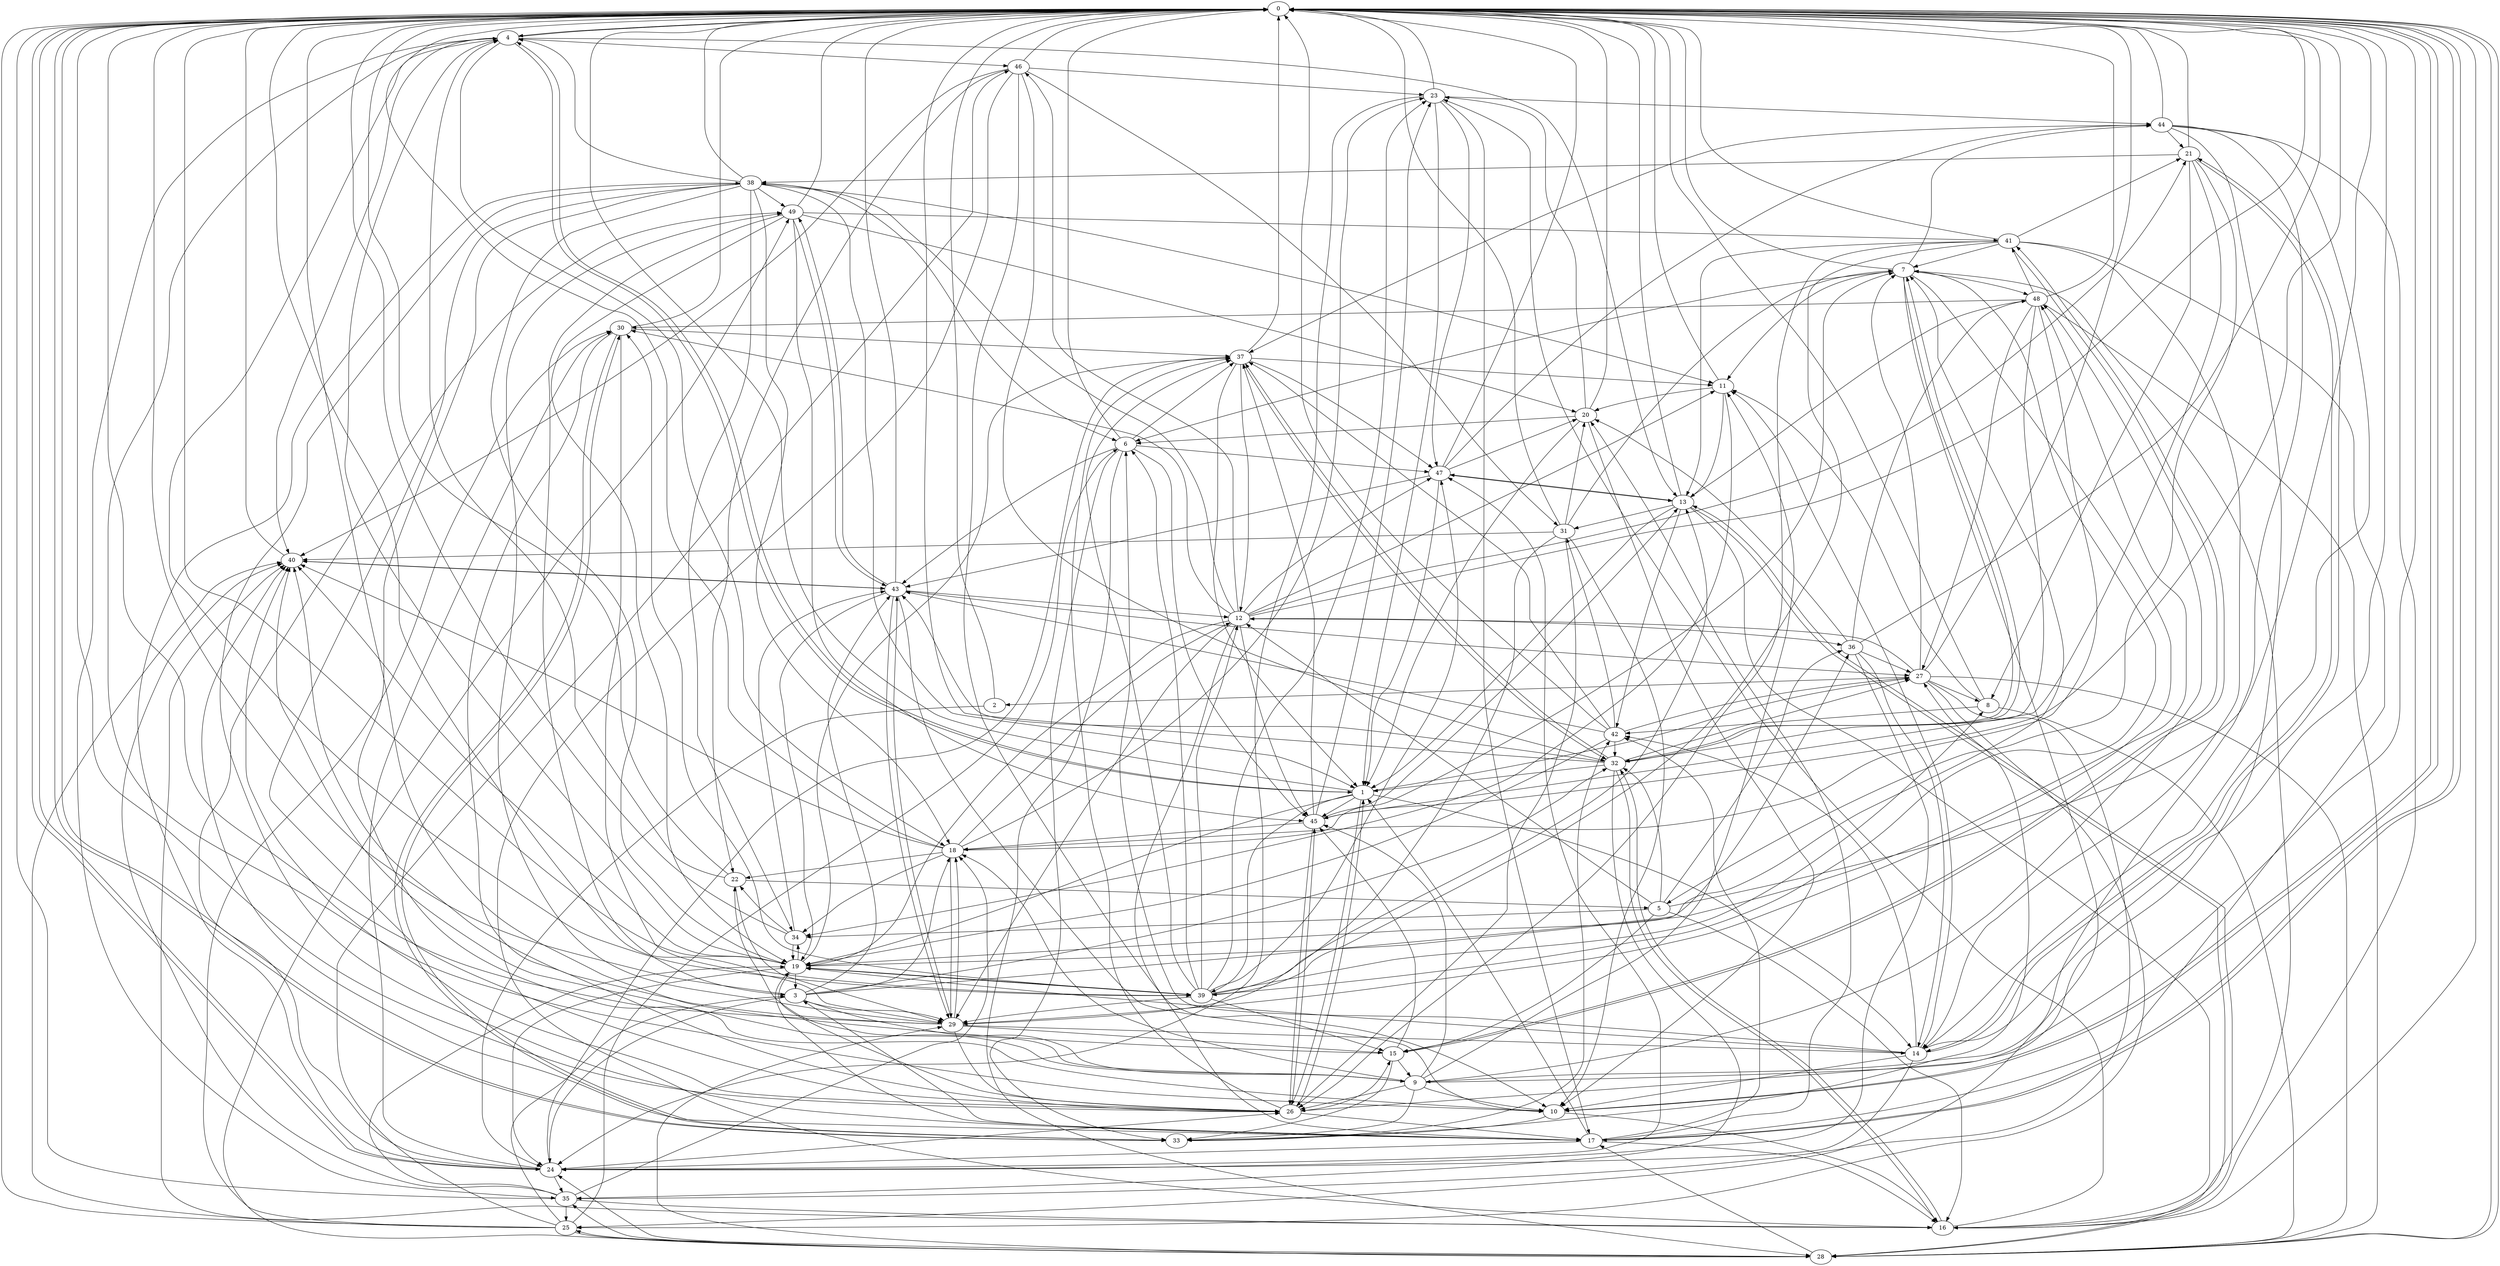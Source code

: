 strict digraph "" {
	0	 [component_delay=3];
	4	 [component_delay=3];
	0 -> 4	 [wire_delay=1];
	10	 [component_delay=3];
	0 -> 10	 [wire_delay=1];
	17	 [component_delay=3];
	0 -> 17	 [wire_delay=1];
	24	 [component_delay=3];
	0 -> 24	 [wire_delay=1];
	28	 [component_delay=3];
	0 -> 28	 [wire_delay=1];
	33	 [component_delay=3];
	0 -> 33	 [wire_delay=1];
	1	 [component_delay=3];
	1 -> 0	 [wire_delay=1];
	1 -> 4	 [wire_delay=1];
	14	 [component_delay=3];
	1 -> 14	 [wire_delay=1];
	19	 [component_delay=3];
	1 -> 19	 [wire_delay=1];
	26	 [component_delay=3];
	1 -> 26	 [wire_delay=1];
	27	 [component_delay=3];
	1 -> 27	 [wire_delay=1];
	39	 [component_delay=3];
	1 -> 39	 [wire_delay=1];
	45	 [component_delay=3];
	1 -> 45	 [wire_delay=1];
	2	 [component_delay=3];
	2 -> 0	 [wire_delay=1];
	2 -> 24	 [wire_delay=1];
	3	 [component_delay=3];
	3 -> 0	 [wire_delay=1];
	9	 [component_delay=3];
	3 -> 9	 [wire_delay=1];
	18	 [component_delay=3];
	3 -> 18	 [wire_delay=1];
	3 -> 24	 [wire_delay=1];
	29	 [component_delay=3];
	3 -> 29	 [wire_delay=1];
	32	 [component_delay=3];
	3 -> 32	 [wire_delay=1];
	36	 [component_delay=3];
	3 -> 36	 [wire_delay=1];
	43	 [component_delay=3];
	3 -> 43	 [wire_delay=1];
	4 -> 0	 [wire_delay=1];
	4 -> 1	 [wire_delay=1];
	13	 [component_delay=3];
	4 -> 13	 [wire_delay=1];
	4 -> 18	 [wire_delay=1];
	35	 [component_delay=3];
	4 -> 35	 [wire_delay=1];
	4 -> 39	 [wire_delay=1];
	40	 [component_delay=3];
	4 -> 40	 [wire_delay=1];
	46	 [component_delay=3];
	4 -> 46	 [wire_delay=1];
	5	 [component_delay=3];
	5 -> 0	 [wire_delay=1];
	12	 [component_delay=3];
	5 -> 12	 [wire_delay=1];
	15	 [component_delay=3];
	5 -> 15	 [wire_delay=1];
	16	 [component_delay=3];
	5 -> 16	 [wire_delay=1];
	5 -> 32	 [wire_delay=1];
	34	 [component_delay=3];
	5 -> 34	 [wire_delay=1];
	5 -> 36	 [wire_delay=1];
	6	 [component_delay=3];
	6 -> 0	 [wire_delay=1];
	6 -> 28	 [wire_delay=1];
	6 -> 33	 [wire_delay=1];
	37	 [component_delay=3];
	6 -> 37	 [wire_delay=1];
	6 -> 43	 [wire_delay=1];
	6 -> 45	 [wire_delay=1];
	47	 [component_delay=3];
	6 -> 47	 [wire_delay=1];
	7	 [component_delay=3];
	7 -> 0	 [wire_delay=1];
	7 -> 6	 [wire_delay=1];
	11	 [component_delay=3];
	7 -> 11	 [wire_delay=1];
	25	 [component_delay=3];
	7 -> 25	 [wire_delay=1];
	7 -> 29	 [wire_delay=1];
	7 -> 32	 [wire_delay=1];
	44	 [component_delay=3];
	7 -> 44	 [wire_delay=1];
	48	 [component_delay=3];
	7 -> 48	 [wire_delay=1];
	8	 [component_delay=3];
	8 -> 0	 [wire_delay=1];
	8 -> 11	 [wire_delay=1];
	8 -> 28	 [wire_delay=1];
	42	 [component_delay=3];
	8 -> 42	 [wire_delay=1];
	9 -> 0	 [wire_delay=1];
	9 -> 10	 [wire_delay=1];
	9 -> 11	 [wire_delay=1];
	9 -> 18	 [wire_delay=1];
	22	 [component_delay=3];
	9 -> 22	 [wire_delay=1];
	9 -> 26	 [wire_delay=1];
	9 -> 33	 [wire_delay=1];
	9 -> 40	 [wire_delay=1];
	9 -> 45	 [wire_delay=1];
	9 -> 48	 [wire_delay=1];
	10 -> 0	 [wire_delay=1];
	10 -> 4	 [wire_delay=1];
	10 -> 16	 [wire_delay=1];
	10 -> 33	 [wire_delay=1];
	11 -> 0	 [wire_delay=1];
	11 -> 13	 [wire_delay=1];
	20	 [component_delay=3];
	11 -> 20	 [wire_delay=1];
	11 -> 34	 [wire_delay=1];
	12 -> 0	 [wire_delay=1];
	12 -> 11	 [wire_delay=1];
	12 -> 17	 [wire_delay=1];
	12 -> 19	 [wire_delay=1];
	21	 [component_delay=3];
	12 -> 21	 [wire_delay=1];
	12 -> 29	 [wire_delay=1];
	30	 [component_delay=3];
	12 -> 30	 [wire_delay=1];
	12 -> 36	 [wire_delay=1];
	38	 [component_delay=3];
	12 -> 38	 [wire_delay=1];
	12 -> 45	 [wire_delay=1];
	12 -> 46	 [wire_delay=1];
	12 -> 47	 [wire_delay=1];
	13 -> 0	 [wire_delay=1];
	13 -> 1	 [wire_delay=1];
	13 -> 16	 [wire_delay=1];
	13 -> 28	 [wire_delay=1];
	31	 [component_delay=3];
	13 -> 31	 [wire_delay=1];
	13 -> 42	 [wire_delay=1];
	13 -> 47	 [wire_delay=1];
	13 -> 48	 [wire_delay=1];
	14 -> 0	 [wire_delay=1];
	14 -> 6	 [wire_delay=1];
	14 -> 10	 [wire_delay=1];
	14 -> 11	 [wire_delay=1];
	14 -> 19	 [wire_delay=1];
	14 -> 21	 [wire_delay=1];
	14 -> 24	 [wire_delay=1];
	14 -> 42	 [wire_delay=1];
	15 -> 0	 [wire_delay=1];
	15 -> 9	 [wire_delay=1];
	15 -> 33	 [wire_delay=1];
	41	 [component_delay=3];
	15 -> 41	 [wire_delay=1];
	15 -> 45	 [wire_delay=1];
	16 -> 0	 [wire_delay=1];
	16 -> 7	 [wire_delay=1];
	23	 [component_delay=3];
	16 -> 23	 [wire_delay=1];
	16 -> 32	 [wire_delay=1];
	16 -> 40	 [wire_delay=1];
	17 -> 0	 [wire_delay=1];
	17 -> 1	 [wire_delay=1];
	17 -> 3	 [wire_delay=1];
	17 -> 16	 [wire_delay=1];
	17 -> 19	 [wire_delay=1];
	17 -> 20	 [wire_delay=1];
	17 -> 24	 [wire_delay=1];
	17 -> 40	 [wire_delay=1];
	17 -> 42	 [wire_delay=1];
	18 -> 0	 [wire_delay=1];
	18 -> 7	 [wire_delay=1];
	18 -> 12	 [wire_delay=1];
	18 -> 22	 [wire_delay=1];
	18 -> 23	 [wire_delay=1];
	18 -> 29	 [wire_delay=1];
	18 -> 34	 [wire_delay=1];
	18 -> 40	 [wire_delay=1];
	19 -> 0	 [wire_delay=1];
	19 -> 3	 [wire_delay=1];
	19 -> 4	 [wire_delay=1];
	19 -> 7	 [wire_delay=1];
	19 -> 24	 [wire_delay=1];
	19 -> 26	 [wire_delay=1];
	19 -> 34	 [wire_delay=1];
	19 -> 37	 [wire_delay=1];
	19 -> 39	 [wire_delay=1];
	19 -> 40	 [wire_delay=1];
	19 -> 48	 [wire_delay=1];
	20 -> 0	 [wire_delay=1];
	20 -> 1	 [wire_delay=1];
	20 -> 6	 [wire_delay=1];
	20 -> 10	 [wire_delay=1];
	20 -> 23	 [wire_delay=1];
	21 -> 0	 [wire_delay=1];
	21 -> 5	 [wire_delay=1];
	21 -> 8	 [wire_delay=1];
	21 -> 14	 [wire_delay=1];
	21 -> 38	 [wire_delay=1];
	21 -> 45	 [wire_delay=1];
	22 -> 0	 [wire_delay=1];
	22 -> 4	 [wire_delay=1];
	22 -> 5	 [wire_delay=1];
	22 -> 29	 [wire_delay=1];
	23 -> 0	 [wire_delay=1];
	23 -> 1	 [wire_delay=1];
	23 -> 17	 [wire_delay=1];
	23 -> 24	 [wire_delay=1];
	23 -> 44	 [wire_delay=1];
	23 -> 47	 [wire_delay=1];
	24 -> 0	 [wire_delay=1];
	24 -> 26	 [wire_delay=1];
	24 -> 30	 [wire_delay=1];
	24 -> 35	 [wire_delay=1];
	24 -> 37	 [wire_delay=1];
	24 -> 38	 [wire_delay=1];
	24 -> 47	 [wire_delay=1];
	49	 [component_delay=3];
	24 -> 49	 [wire_delay=1];
	25 -> 0	 [wire_delay=1];
	25 -> 3	 [wire_delay=1];
	25 -> 6	 [wire_delay=1];
	25 -> 28	 [wire_delay=1];
	25 -> 30	 [wire_delay=1];
	25 -> 40	 [wire_delay=1];
	25 -> 46	 [wire_delay=1];
	26 -> 0	 [wire_delay=1];
	26 -> 1	 [wire_delay=1];
	26 -> 15	 [wire_delay=1];
	26 -> 17	 [wire_delay=1];
	26 -> 37	 [wire_delay=1];
	26 -> 40	 [wire_delay=1];
	26 -> 45	 [wire_delay=1];
	27 -> 0	 [wire_delay=1];
	27 -> 2	 [wire_delay=1];
	27 -> 7	 [wire_delay=1];
	27 -> 8	 [wire_delay=1];
	27 -> 12	 [wire_delay=1];
	27 -> 25	 [wire_delay=1];
	27 -> 28	 [wire_delay=1];
	27 -> 35	 [wire_delay=1];
	28 -> 0	 [wire_delay=1];
	28 -> 13	 [wire_delay=1];
	28 -> 17	 [wire_delay=1];
	28 -> 24	 [wire_delay=1];
	28 -> 25	 [wire_delay=1];
	28 -> 29	 [wire_delay=1];
	28 -> 35	 [wire_delay=1];
	28 -> 49	 [wire_delay=1];
	29 -> 0	 [wire_delay=1];
	29 -> 14	 [wire_delay=1];
	29 -> 15	 [wire_delay=1];
	29 -> 18	 [wire_delay=1];
	29 -> 26	 [wire_delay=1];
	29 -> 40	 [wire_delay=1];
	29 -> 43	 [wire_delay=1];
	29 -> 49	 [wire_delay=1];
	30 -> 0	 [wire_delay=1];
	30 -> 26	 [wire_delay=1];
	30 -> 29	 [wire_delay=1];
	30 -> 33	 [wire_delay=1];
	30 -> 37	 [wire_delay=1];
	31 -> 0	 [wire_delay=1];
	31 -> 7	 [wire_delay=1];
	31 -> 10	 [wire_delay=1];
	31 -> 20	 [wire_delay=1];
	31 -> 26	 [wire_delay=1];
	31 -> 29	 [wire_delay=1];
	31 -> 40	 [wire_delay=1];
	32 -> 0	 [wire_delay=1];
	32 -> 1	 [wire_delay=1];
	32 -> 7	 [wire_delay=1];
	32 -> 16	 [wire_delay=1];
	32 -> 27	 [wire_delay=1];
	32 -> 35	 [wire_delay=1];
	32 -> 37	 [wire_delay=1];
	32 -> 43	 [wire_delay=1];
	33 -> 0	 [wire_delay=1];
	33 -> 27	 [wire_delay=1];
	33 -> 30	 [wire_delay=1];
	33 -> 42	 [wire_delay=1];
	34 -> 0	 [wire_delay=1];
	34 -> 19	 [wire_delay=1];
	34 -> 22	 [wire_delay=1];
	34 -> 43	 [wire_delay=1];
	35 -> 0	 [wire_delay=1];
	35 -> 16	 [wire_delay=1];
	35 -> 18	 [wire_delay=1];
	35 -> 19	 [wire_delay=1];
	35 -> 25	 [wire_delay=1];
	35 -> 40	 [wire_delay=1];
	36 -> 0	 [wire_delay=1];
	36 -> 14	 [wire_delay=1];
	36 -> 20	 [wire_delay=1];
	36 -> 24	 [wire_delay=1];
	36 -> 27	 [wire_delay=1];
	36 -> 48	 [wire_delay=1];
	37 -> 0	 [wire_delay=1];
	37 -> 1	 [wire_delay=1];
	37 -> 11	 [wire_delay=1];
	37 -> 12	 [wire_delay=1];
	37 -> 32	 [wire_delay=1];
	37 -> 47	 [wire_delay=1];
	38 -> 0	 [wire_delay=1];
	38 -> 1	 [wire_delay=1];
	38 -> 4	 [wire_delay=1];
	38 -> 6	 [wire_delay=1];
	38 -> 10	 [wire_delay=1];
	38 -> 11	 [wire_delay=1];
	38 -> 17	 [wire_delay=1];
	38 -> 18	 [wire_delay=1];
	38 -> 19	 [wire_delay=1];
	38 -> 26	 [wire_delay=1];
	38 -> 34	 [wire_delay=1];
	38 -> 49	 [wire_delay=1];
	39 -> 0	 [wire_delay=1];
	39 -> 6	 [wire_delay=1];
	39 -> 7	 [wire_delay=1];
	39 -> 8	 [wire_delay=1];
	39 -> 12	 [wire_delay=1];
	39 -> 13	 [wire_delay=1];
	39 -> 15	 [wire_delay=1];
	39 -> 19	 [wire_delay=1];
	39 -> 23	 [wire_delay=1];
	39 -> 29	 [wire_delay=1];
	39 -> 30	 [wire_delay=1];
	39 -> 37	 [wire_delay=1];
	39 -> 47	 [wire_delay=1];
	40 -> 0	 [wire_delay=1];
	40 -> 43	 [wire_delay=1];
	41 -> 0	 [wire_delay=1];
	41 -> 7	 [wire_delay=1];
	41 -> 13	 [wire_delay=1];
	41 -> 14	 [wire_delay=1];
	41 -> 15	 [wire_delay=1];
	41 -> 17	 [wire_delay=1];
	41 -> 21	 [wire_delay=1];
	41 -> 26	 [wire_delay=1];
	41 -> 39	 [wire_delay=1];
	42 -> 0	 [wire_delay=1];
	42 -> 19	 [wire_delay=1];
	42 -> 27	 [wire_delay=1];
	42 -> 31	 [wire_delay=1];
	42 -> 32	 [wire_delay=1];
	42 -> 37	 [wire_delay=1];
	42 -> 43	 [wire_delay=1];
	43 -> 0	 [wire_delay=1];
	43 -> 10	 [wire_delay=1];
	43 -> 12	 [wire_delay=1];
	43 -> 19	 [wire_delay=1];
	43 -> 27	 [wire_delay=1];
	43 -> 29	 [wire_delay=1];
	43 -> 40	 [wire_delay=1];
	43 -> 49	 [wire_delay=1];
	44 -> 0	 [wire_delay=1];
	44 -> 9	 [wire_delay=1];
	44 -> 14	 [wire_delay=1];
	44 -> 16	 [wire_delay=1];
	44 -> 21	 [wire_delay=1];
	44 -> 26	 [wire_delay=1];
	44 -> 37	 [wire_delay=1];
	45 -> 0	 [wire_delay=1];
	45 -> 13	 [wire_delay=1];
	45 -> 18	 [wire_delay=1];
	45 -> 23	 [wire_delay=1];
	45 -> 26	 [wire_delay=1];
	45 -> 37	 [wire_delay=1];
	46 -> 0	 [wire_delay=1];
	46 -> 10	 [wire_delay=1];
	46 -> 16	 [wire_delay=1];
	46 -> 22	 [wire_delay=1];
	46 -> 23	 [wire_delay=1];
	46 -> 31	 [wire_delay=1];
	46 -> 32	 [wire_delay=1];
	46 -> 40	 [wire_delay=1];
	47 -> 0	 [wire_delay=1];
	47 -> 1	 [wire_delay=1];
	47 -> 13	 [wire_delay=1];
	47 -> 20	 [wire_delay=1];
	47 -> 43	 [wire_delay=1];
	47 -> 44	 [wire_delay=1];
	48 -> 0	 [wire_delay=1];
	48 -> 18	 [wire_delay=1];
	48 -> 27	 [wire_delay=1];
	48 -> 28	 [wire_delay=1];
	48 -> 30	 [wire_delay=1];
	48 -> 32	 [wire_delay=1];
	48 -> 41	 [wire_delay=1];
	49 -> 0	 [wire_delay=1];
	49 -> 3	 [wire_delay=1];
	49 -> 19	 [wire_delay=1];
	49 -> 20	 [wire_delay=1];
	49 -> 41	 [wire_delay=1];
	49 -> 43	 [wire_delay=1];
	49 -> 45	 [wire_delay=1];
}
